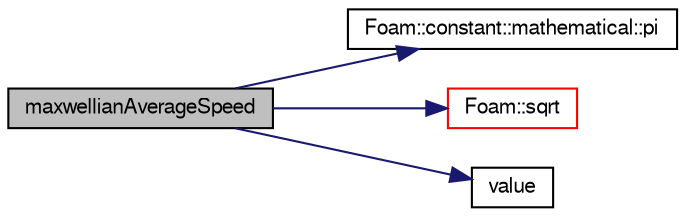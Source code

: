 digraph "maxwellianAverageSpeed"
{
  bgcolor="transparent";
  edge [fontname="FreeSans",fontsize="10",labelfontname="FreeSans",labelfontsize="10"];
  node [fontname="FreeSans",fontsize="10",shape=record];
  rankdir="LR";
  Node1 [label="maxwellianAverageSpeed",height=0.2,width=0.4,color="black", fillcolor="grey75", style="filled" fontcolor="black"];
  Node1 -> Node2 [color="midnightblue",fontsize="10",style="solid",fontname="FreeSans"];
  Node2 [label="Foam::constant::mathematical::pi",height=0.2,width=0.4,color="black",URL="$a10249.html#a731b8788a4c01586c35266c7ca4fed04"];
  Node1 -> Node3 [color="midnightblue",fontsize="10",style="solid",fontname="FreeSans"];
  Node3 [label="Foam::sqrt",height=0.2,width=0.4,color="red",URL="$a10237.html#a8616bd62eebf2342a80222fecb1bda71"];
  Node1 -> Node4 [color="midnightblue",fontsize="10",style="solid",fontname="FreeSans"];
  Node4 [label="value",height=0.2,width=0.4,color="black",URL="$a04591.html#a7f851d6ccb9cf41e28285ce3b75e11df"];
}

